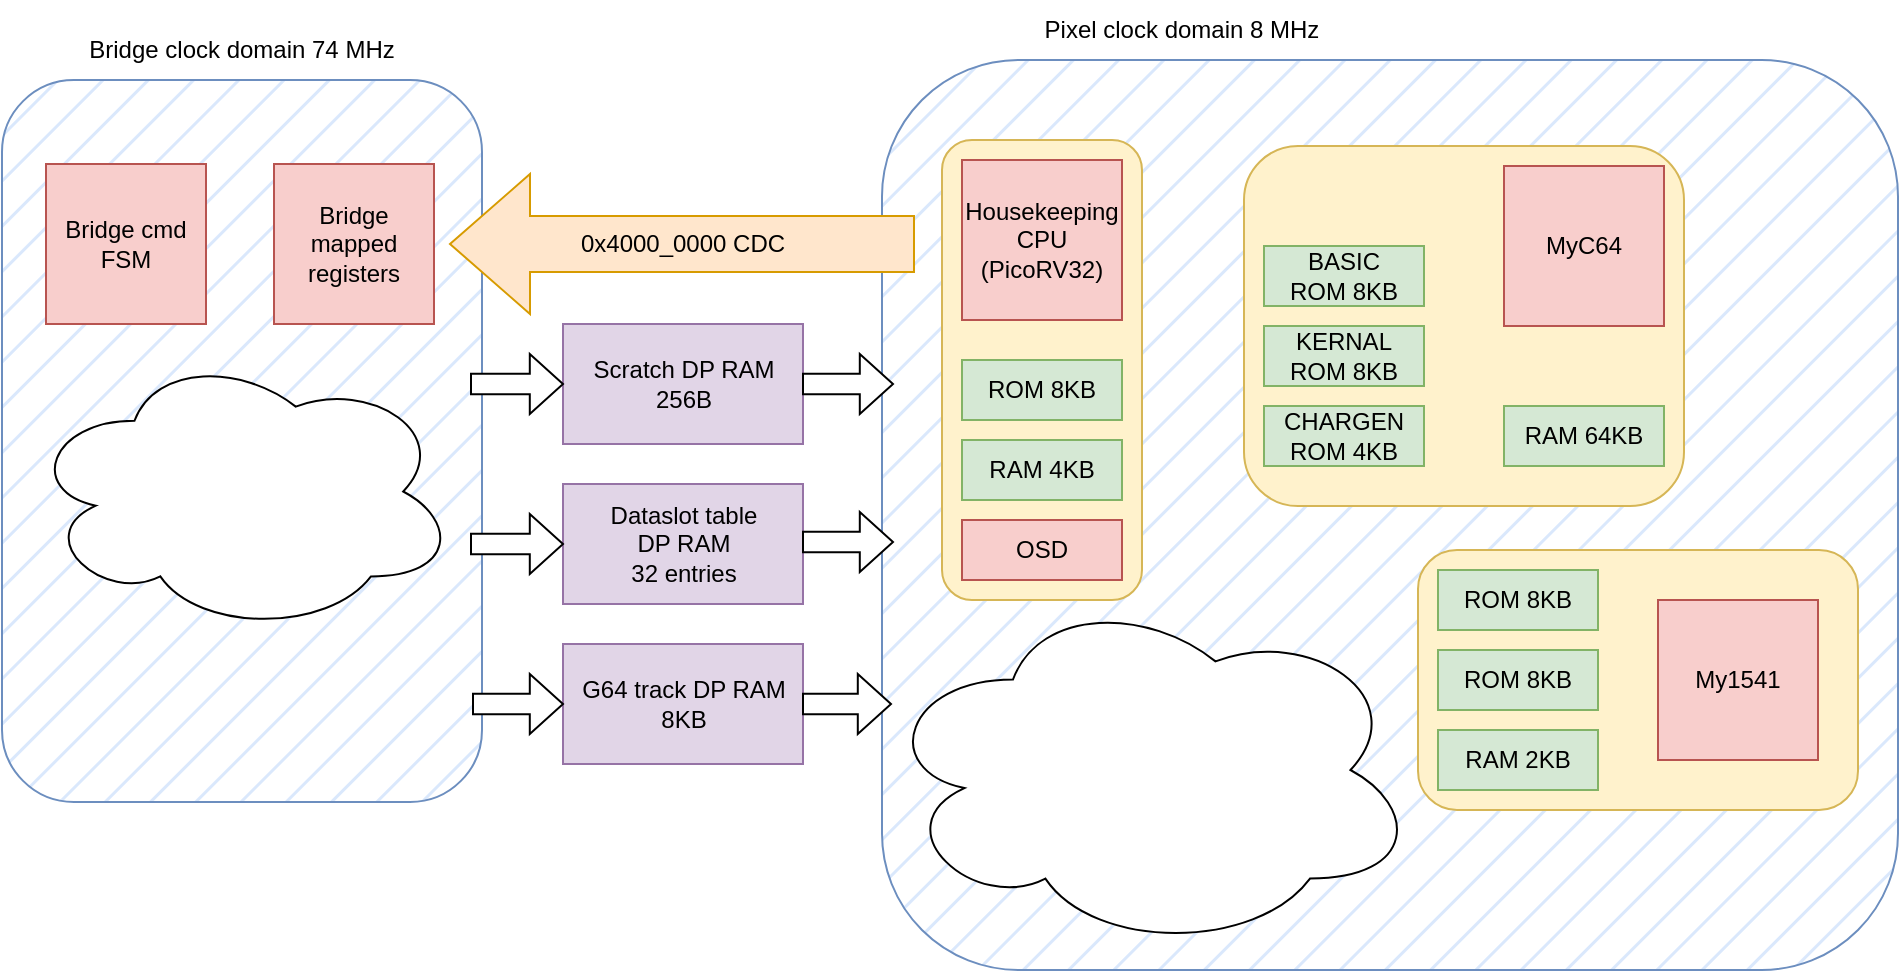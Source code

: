 <mxfile version="24.2.5" type="device">
  <diagram name="Page-1" id="YQH3ZXWPqJVPIsmOGbbQ">
    <mxGraphModel dx="1643" dy="1008" grid="0" gridSize="10" guides="1" tooltips="1" connect="1" arrows="1" fold="1" page="1" pageScale="1" pageWidth="1169" pageHeight="827" math="0" shadow="0">
      <root>
        <mxCell id="0" />
        <mxCell id="1" parent="0" />
        <mxCell id="r4v9chFrQSOXbXfwMZeR-2" value="" style="rounded=1;whiteSpace=wrap;html=1;fillColor=#dae8fc;fillStyle=hatch;strokeColor=#6c8ebf;" vertex="1" parent="1">
          <mxGeometry x="480" y="30" width="508" height="455" as="geometry" />
        </mxCell>
        <mxCell id="r4v9chFrQSOXbXfwMZeR-32" value="" style="rounded=1;whiteSpace=wrap;html=1;fillColor=#fff2cc;strokeColor=#d6b656;" vertex="1" parent="1">
          <mxGeometry x="510" y="70" width="100" height="230" as="geometry" />
        </mxCell>
        <mxCell id="r4v9chFrQSOXbXfwMZeR-18" value="" style="rounded=1;whiteSpace=wrap;html=1;fillColor=#fff2cc;strokeColor=#d6b656;" vertex="1" parent="1">
          <mxGeometry x="661" y="73" width="220" height="180" as="geometry" />
        </mxCell>
        <mxCell id="r4v9chFrQSOXbXfwMZeR-1" value="" style="rounded=1;whiteSpace=wrap;html=1;fillStyle=hatch;fillColor=#dae8fc;strokeColor=#6c8ebf;" vertex="1" parent="1">
          <mxGeometry x="40" y="40" width="240" height="361" as="geometry" />
        </mxCell>
        <mxCell id="r4v9chFrQSOXbXfwMZeR-4" value="Bridge clock domain 74 MHz" style="text;strokeColor=none;align=center;fillColor=none;html=1;verticalAlign=middle;whiteSpace=wrap;rounded=0;" vertex="1" parent="1">
          <mxGeometry x="80" y="10" width="160" height="30" as="geometry" />
        </mxCell>
        <mxCell id="r4v9chFrQSOXbXfwMZeR-5" value="Pixel clock domain 8 MHz" style="text;strokeColor=none;align=center;fillColor=none;html=1;verticalAlign=middle;whiteSpace=wrap;rounded=0;" vertex="1" parent="1">
          <mxGeometry x="550" width="160" height="30" as="geometry" />
        </mxCell>
        <mxCell id="r4v9chFrQSOXbXfwMZeR-6" value="Housekeeping CPU&lt;div&gt;(PicoRV32)&lt;/div&gt;" style="whiteSpace=wrap;html=1;aspect=fixed;fillColor=#f8cecc;strokeColor=#b85450;" vertex="1" parent="1">
          <mxGeometry x="520" y="80" width="80" height="80" as="geometry" />
        </mxCell>
        <mxCell id="r4v9chFrQSOXbXfwMZeR-7" value="ROM 8KB" style="rounded=0;whiteSpace=wrap;html=1;fillColor=#d5e8d4;strokeColor=#82b366;" vertex="1" parent="1">
          <mxGeometry x="520" y="180" width="80" height="30" as="geometry" />
        </mxCell>
        <mxCell id="r4v9chFrQSOXbXfwMZeR-8" value="RAM 4KB" style="rounded=0;whiteSpace=wrap;html=1;fillColor=#d5e8d4;strokeColor=#82b366;" vertex="1" parent="1">
          <mxGeometry x="520" y="220" width="80" height="30" as="geometry" />
        </mxCell>
        <mxCell id="r4v9chFrQSOXbXfwMZeR-9" value="OSD" style="rounded=0;whiteSpace=wrap;html=1;fillColor=#f8cecc;strokeColor=#b85450;" vertex="1" parent="1">
          <mxGeometry x="520" y="260" width="80" height="30" as="geometry" />
        </mxCell>
        <mxCell id="r4v9chFrQSOXbXfwMZeR-10" value="Scratch DP RAM 256B" style="rounded=0;whiteSpace=wrap;html=1;fillColor=#e1d5e7;strokeColor=#9673a6;" vertex="1" parent="1">
          <mxGeometry x="320.5" y="162" width="120" height="60" as="geometry" />
        </mxCell>
        <mxCell id="r4v9chFrQSOXbXfwMZeR-11" value="Dataslot table&lt;div&gt;DP RAM&lt;/div&gt;&lt;div&gt;32 entries&lt;/div&gt;" style="rounded=0;whiteSpace=wrap;html=1;fillColor=#e1d5e7;strokeColor=#9673a6;" vertex="1" parent="1">
          <mxGeometry x="320.5" y="242" width="120" height="60" as="geometry" />
        </mxCell>
        <mxCell id="r4v9chFrQSOXbXfwMZeR-12" value="&lt;div&gt;G64 track DP RAM 8KB&lt;/div&gt;" style="rounded=0;whiteSpace=wrap;html=1;fillColor=#e1d5e7;strokeColor=#9673a6;" vertex="1" parent="1">
          <mxGeometry x="320.5" y="322" width="120" height="60" as="geometry" />
        </mxCell>
        <mxCell id="r4v9chFrQSOXbXfwMZeR-13" value="MyC64" style="whiteSpace=wrap;html=1;aspect=fixed;fillColor=#f8cecc;strokeColor=#b85450;" vertex="1" parent="1">
          <mxGeometry x="791" y="83" width="80" height="80" as="geometry" />
        </mxCell>
        <mxCell id="r4v9chFrQSOXbXfwMZeR-14" value="BASIC&lt;div&gt;ROM 8KB&lt;/div&gt;" style="rounded=0;whiteSpace=wrap;html=1;fillColor=#d5e8d4;strokeColor=#82b366;" vertex="1" parent="1">
          <mxGeometry x="671" y="123" width="80" height="30" as="geometry" />
        </mxCell>
        <mxCell id="r4v9chFrQSOXbXfwMZeR-15" value="&lt;div&gt;KERNAL&lt;/div&gt;&lt;div&gt;ROM 8KB&lt;/div&gt;" style="rounded=0;whiteSpace=wrap;html=1;fillColor=#d5e8d4;strokeColor=#82b366;" vertex="1" parent="1">
          <mxGeometry x="671" y="163" width="80" height="30" as="geometry" />
        </mxCell>
        <mxCell id="r4v9chFrQSOXbXfwMZeR-16" value="&lt;div&gt;CHARGEN&lt;/div&gt;&lt;div&gt;ROM 4KB&lt;/div&gt;" style="rounded=0;whiteSpace=wrap;html=1;fillColor=#d5e8d4;strokeColor=#82b366;" vertex="1" parent="1">
          <mxGeometry x="671" y="203" width="80" height="30" as="geometry" />
        </mxCell>
        <mxCell id="r4v9chFrQSOXbXfwMZeR-17" value="RAM 64KB" style="rounded=0;whiteSpace=wrap;html=1;fillColor=#d5e8d4;strokeColor=#82b366;" vertex="1" parent="1">
          <mxGeometry x="791" y="203" width="80" height="30" as="geometry" />
        </mxCell>
        <mxCell id="r4v9chFrQSOXbXfwMZeR-19" value="" style="rounded=1;whiteSpace=wrap;html=1;fillColor=#fff2cc;strokeColor=#d6b656;" vertex="1" parent="1">
          <mxGeometry x="748" y="275" width="220" height="130" as="geometry" />
        </mxCell>
        <mxCell id="r4v9chFrQSOXbXfwMZeR-20" value="My1541" style="whiteSpace=wrap;html=1;aspect=fixed;fillColor=#f8cecc;strokeColor=#b85450;" vertex="1" parent="1">
          <mxGeometry x="868" y="300" width="80" height="80" as="geometry" />
        </mxCell>
        <mxCell id="r4v9chFrQSOXbXfwMZeR-21" value="ROM 8KB" style="rounded=0;whiteSpace=wrap;html=1;fillColor=#d5e8d4;strokeColor=#82b366;" vertex="1" parent="1">
          <mxGeometry x="758" y="285" width="80" height="30" as="geometry" />
        </mxCell>
        <mxCell id="r4v9chFrQSOXbXfwMZeR-22" value="ROM 8KB" style="rounded=0;whiteSpace=wrap;html=1;fillColor=#d5e8d4;strokeColor=#82b366;" vertex="1" parent="1">
          <mxGeometry x="758" y="325" width="80" height="30" as="geometry" />
        </mxCell>
        <mxCell id="r4v9chFrQSOXbXfwMZeR-23" value="RAM 2KB" style="rounded=0;whiteSpace=wrap;html=1;fillColor=#d5e8d4;strokeColor=#82b366;" vertex="1" parent="1">
          <mxGeometry x="758" y="365" width="80" height="30" as="geometry" />
        </mxCell>
        <mxCell id="r4v9chFrQSOXbXfwMZeR-26" value="" style="html=1;shadow=0;dashed=0;align=center;verticalAlign=middle;shape=mxgraph.arrows2.arrow;dy=0.66;dx=16.6;notch=0;" vertex="1" parent="1">
          <mxGeometry x="275.5" y="337" width="45" height="30" as="geometry" />
        </mxCell>
        <mxCell id="r4v9chFrQSOXbXfwMZeR-27" value="" style="html=1;shadow=0;dashed=0;align=center;verticalAlign=middle;shape=mxgraph.arrows2.arrow;dy=0.66;dx=16.6;notch=0;" vertex="1" parent="1">
          <mxGeometry x="274.5" y="257" width="46" height="30" as="geometry" />
        </mxCell>
        <mxCell id="r4v9chFrQSOXbXfwMZeR-28" value="" style="html=1;shadow=0;dashed=0;align=center;verticalAlign=middle;shape=mxgraph.arrows2.arrow;dy=0.66;dx=16.6;notch=0;" vertex="1" parent="1">
          <mxGeometry x="274.5" y="177" width="46" height="30" as="geometry" />
        </mxCell>
        <mxCell id="r4v9chFrQSOXbXfwMZeR-29" value="" style="html=1;shadow=0;dashed=0;align=center;verticalAlign=middle;shape=mxgraph.arrows2.arrow;dy=0.66;dx=16.6;notch=0;" vertex="1" parent="1">
          <mxGeometry x="440.5" y="177" width="45" height="30" as="geometry" />
        </mxCell>
        <mxCell id="r4v9chFrQSOXbXfwMZeR-30" value="" style="html=1;shadow=0;dashed=0;align=center;verticalAlign=middle;shape=mxgraph.arrows2.arrow;dy=0.66;dx=16.6;notch=0;" vertex="1" parent="1">
          <mxGeometry x="440.5" y="256" width="45" height="30" as="geometry" />
        </mxCell>
        <mxCell id="r4v9chFrQSOXbXfwMZeR-31" value="" style="html=1;shadow=0;dashed=0;align=center;verticalAlign=middle;shape=mxgraph.arrows2.arrow;dy=0.66;dx=16.6;notch=0;" vertex="1" parent="1">
          <mxGeometry x="440.5" y="337" width="44" height="30" as="geometry" />
        </mxCell>
        <mxCell id="r4v9chFrQSOXbXfwMZeR-33" value="" style="ellipse;shape=cloud;whiteSpace=wrap;html=1;" vertex="1" parent="1">
          <mxGeometry x="478" y="294.5" width="270" height="181" as="geometry" />
        </mxCell>
        <mxCell id="r4v9chFrQSOXbXfwMZeR-34" value="Bridge mapped registers" style="whiteSpace=wrap;html=1;aspect=fixed;fillColor=#f8cecc;strokeColor=#b85450;" vertex="1" parent="1">
          <mxGeometry x="176" y="82" width="80" height="80" as="geometry" />
        </mxCell>
        <mxCell id="r4v9chFrQSOXbXfwMZeR-35" value="Bridge cmd FSM" style="whiteSpace=wrap;html=1;aspect=fixed;fillColor=#f8cecc;strokeColor=#b85450;" vertex="1" parent="1">
          <mxGeometry x="62" y="82" width="80" height="80" as="geometry" />
        </mxCell>
        <mxCell id="r4v9chFrQSOXbXfwMZeR-36" value="0x4000_0000 CDC" style="html=1;shadow=0;dashed=0;align=center;verticalAlign=middle;shape=mxgraph.arrows2.arrow;dy=0.6;dx=40;flipH=1;notch=0;fillColor=#ffe6cc;strokeColor=#d79b00;" vertex="1" parent="1">
          <mxGeometry x="264" y="87" width="232" height="70" as="geometry" />
        </mxCell>
        <mxCell id="r4v9chFrQSOXbXfwMZeR-38" value="" style="ellipse;shape=cloud;whiteSpace=wrap;html=1;" vertex="1" parent="1">
          <mxGeometry x="52.5" y="175" width="215" height="141.5" as="geometry" />
        </mxCell>
      </root>
    </mxGraphModel>
  </diagram>
</mxfile>
